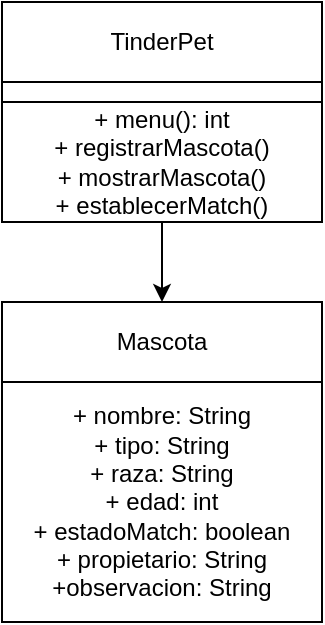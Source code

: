 <mxfile>
    <diagram id="z3KenfG6D8NTCL0cYGNn" name="Page-1">
        <mxGraphModel dx="393" dy="494" grid="1" gridSize="10" guides="1" tooltips="1" connect="1" arrows="1" fold="1" page="1" pageScale="1" pageWidth="850" pageHeight="1100" math="0" shadow="0">
            <root>
                <mxCell id="0"/>
                <mxCell id="1" parent="0"/>
                <mxCell id="2" value="Mascota" style="rounded=0;whiteSpace=wrap;html=1;" vertex="1" parent="1">
                    <mxGeometry x="280" y="350" width="160" height="40" as="geometry"/>
                </mxCell>
                <mxCell id="3" value="+ nombre: String&lt;br&gt;+ tipo: String&lt;br&gt;+ raza: String&lt;br&gt;+ edad: int&lt;br&gt;+ estadoMatch: boolean&lt;br&gt;+ propietario: String&lt;br&gt;+observacion: String" style="rounded=0;whiteSpace=wrap;html=1;" vertex="1" parent="1">
                    <mxGeometry x="280" y="390" width="160" height="120" as="geometry"/>
                </mxCell>
                <mxCell id="4" value="TinderPet" style="rounded=0;whiteSpace=wrap;html=1;" vertex="1" parent="1">
                    <mxGeometry x="280" y="200" width="160" height="40" as="geometry"/>
                </mxCell>
                <mxCell id="7" style="edgeStyle=none;html=1;exitX=0.5;exitY=1;exitDx=0;exitDy=0;entryX=0.5;entryY=0;entryDx=0;entryDy=0;" edge="1" parent="1" source="8" target="2">
                    <mxGeometry relative="1" as="geometry"/>
                </mxCell>
                <mxCell id="5" value="" style="rounded=0;whiteSpace=wrap;html=1;" vertex="1" parent="1">
                    <mxGeometry x="280" y="240" width="160" height="10" as="geometry"/>
                </mxCell>
                <mxCell id="8" value="+ menu(): int&lt;br&gt;+ registrarMascota()&lt;br&gt;+ mostrarMascota()&lt;br&gt;+ establecerMatch()" style="rounded=0;whiteSpace=wrap;html=1;" vertex="1" parent="1">
                    <mxGeometry x="280" y="250" width="160" height="60" as="geometry"/>
                </mxCell>
            </root>
        </mxGraphModel>
    </diagram>
</mxfile>